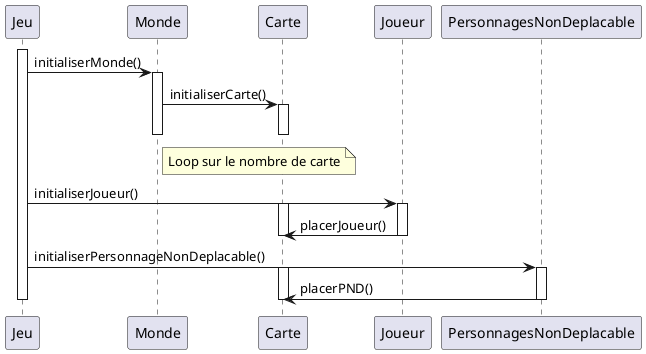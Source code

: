 @startuml
activate Jeu
    Jeu -> Monde :initialiserMonde()
    activate Monde
        Monde -> Carte : initialiserCarte()
        activate Carte
            note right of Monde
                Loop sur le nombre de carte
            end note
        deactivate Carte
    deactivate Monde

    Jeu -> Joueur: initialiserJoueur()
    activate Joueur
        activate Carte
            Carte <- Joueur  : placerJoueur()
        deactivate Carte
    deactivate Joueur

    Jeu -> PersonnagesNonDeplacable : initialiserPersonnageNonDeplacable()
    activate PersonnagesNonDeplacable
        activate Carte
            Carte <- PersonnagesNonDeplacable : placerPND()
        deactivate Carte
    deactivate PersonnagesNonDeplacable
deactivate Jeu
@enduml
